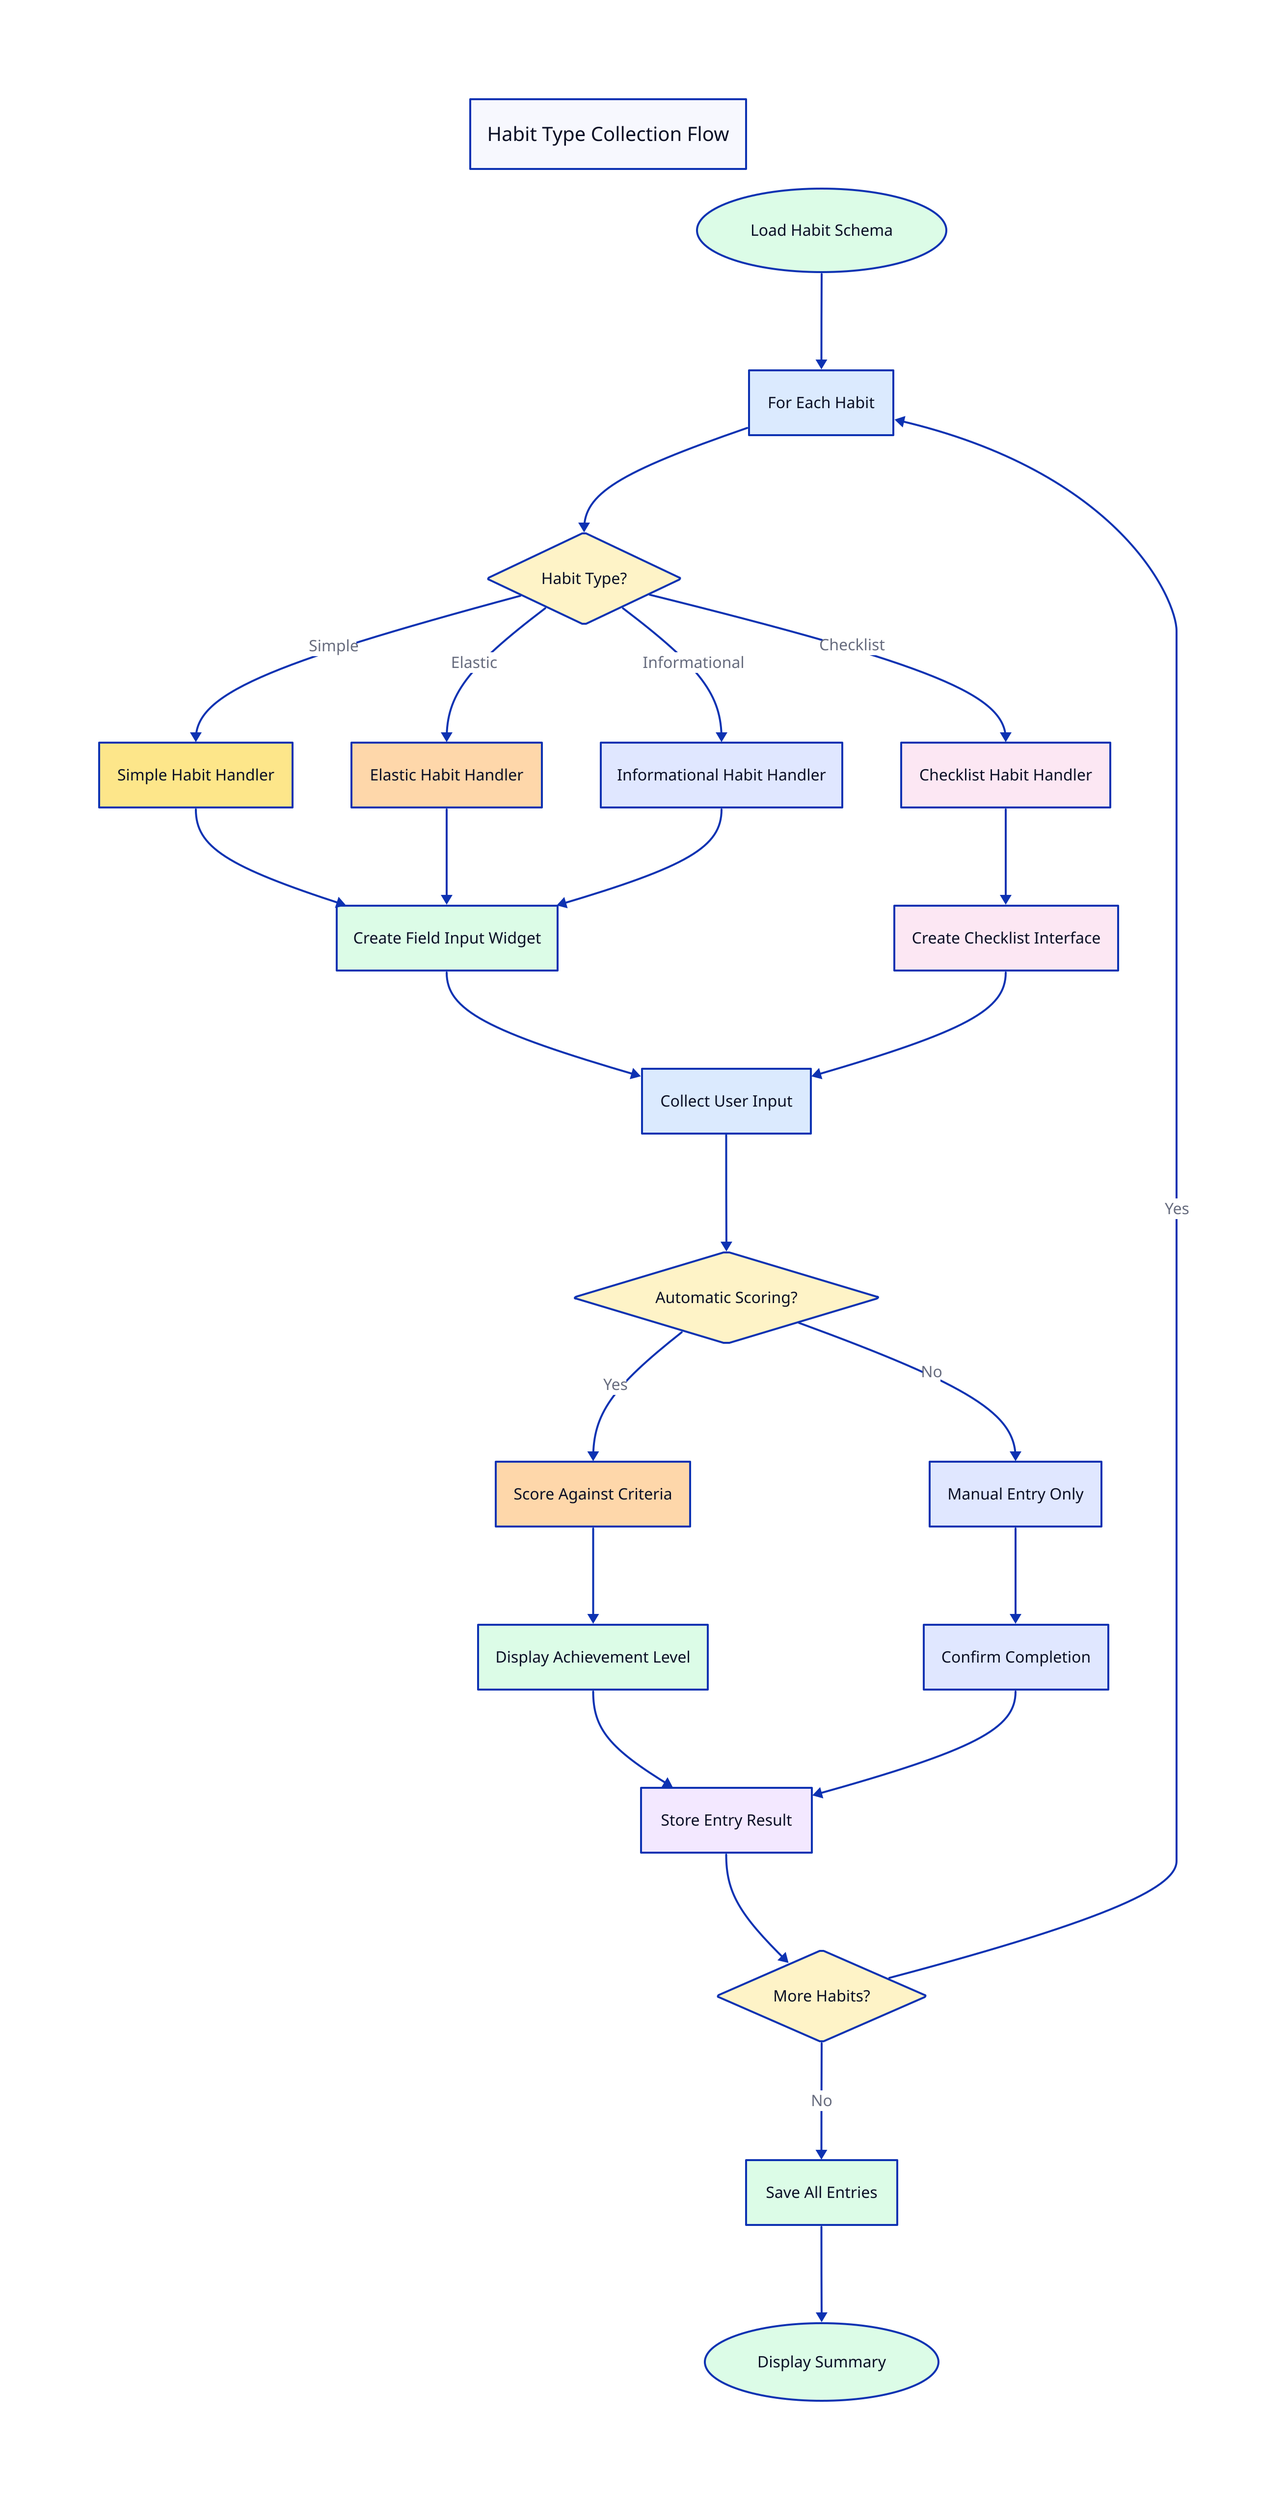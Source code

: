 direction: down

title: {
  label: Habit Type Collection Flow
  near: top-center
  style.font-size: 20
  style.bold: true
}

start: {
  label: Load Habit Schema
  shape: oval
  style.fill: "#dcfce7"
}

for_each: {
  label: For Each Habit
  style.fill: "#dbeafe"
}

habit_type_decision: {
  label: Habit Type?
  shape: diamond
  style.fill: "#fef3c7"
}

# Habit Type Handlers
simple_handler: {
  label: Simple Habit Handler
  style.fill: "#fde68a"
}

elastic_handler: {
  label: Elastic Habit Handler
  style.fill: "#fed7aa"
}

info_handler: {
  label: Informational Habit Handler
  style.fill: "#e0e7ff"
}

checklist_handler: {
  label: Checklist Habit Handler
  style.fill: "#fce7f3"
}

# Input Creation
create_field_input: {
  label: Create Field Input Widget
  style.fill: "#dcfce7"
}

create_checklist: {
  label: Create Checklist Interface
  style.fill: "#fce7f3"
}

collect_input: {
  label: Collect User Input
  style.fill: "#dbeafe"
}

# Scoring Decision
scoring_decision: {
  label: Automatic Scoring?
  shape: diamond
  style.fill: "#fef3c7"
}

score_criteria: {
  label: Score Against Criteria
  style.fill: "#fed7aa"
}

manual_entry: {
  label: Manual Entry Only
  style.fill: "#e0e7ff"
}

display_achievement: {
  label: Display Achievement Level
  style.fill: "#dcfce7"
}

confirm_completion: {
  label: Confirm Completion
  style.fill: "#e0e7ff"
}

store_entry: {
  label: Store Entry Result
  style.fill: "#f3e8ff"
}

more_habits: {
  label: More Habits?
  shape: diamond
  style.fill: "#fef3c7"
}

save_entries: {
  label: Save All Entries
  style.fill: "#dcfce7"
}

display_summary: {
  label: Display Summary
  shape: oval
  style.fill: "#dcfce7"
}

# Flow connections
start -> for_each
for_each -> habit_type_decision

habit_type_decision -> simple_handler: Simple
habit_type_decision -> elastic_handler: Elastic
habit_type_decision -> info_handler: Informational
habit_type_decision -> checklist_handler: Checklist

simple_handler -> create_field_input
elastic_handler -> create_field_input
info_handler -> create_field_input
checklist_handler -> create_checklist

create_field_input -> collect_input
create_checklist -> collect_input

collect_input -> scoring_decision

scoring_decision -> score_criteria: Yes
scoring_decision -> manual_entry: No

score_criteria -> display_achievement
manual_entry -> confirm_completion

display_achievement -> store_entry
confirm_completion -> store_entry

store_entry -> more_habits

more_habits -> for_each: Yes
more_habits -> save_entries: No

save_entries -> display_summary